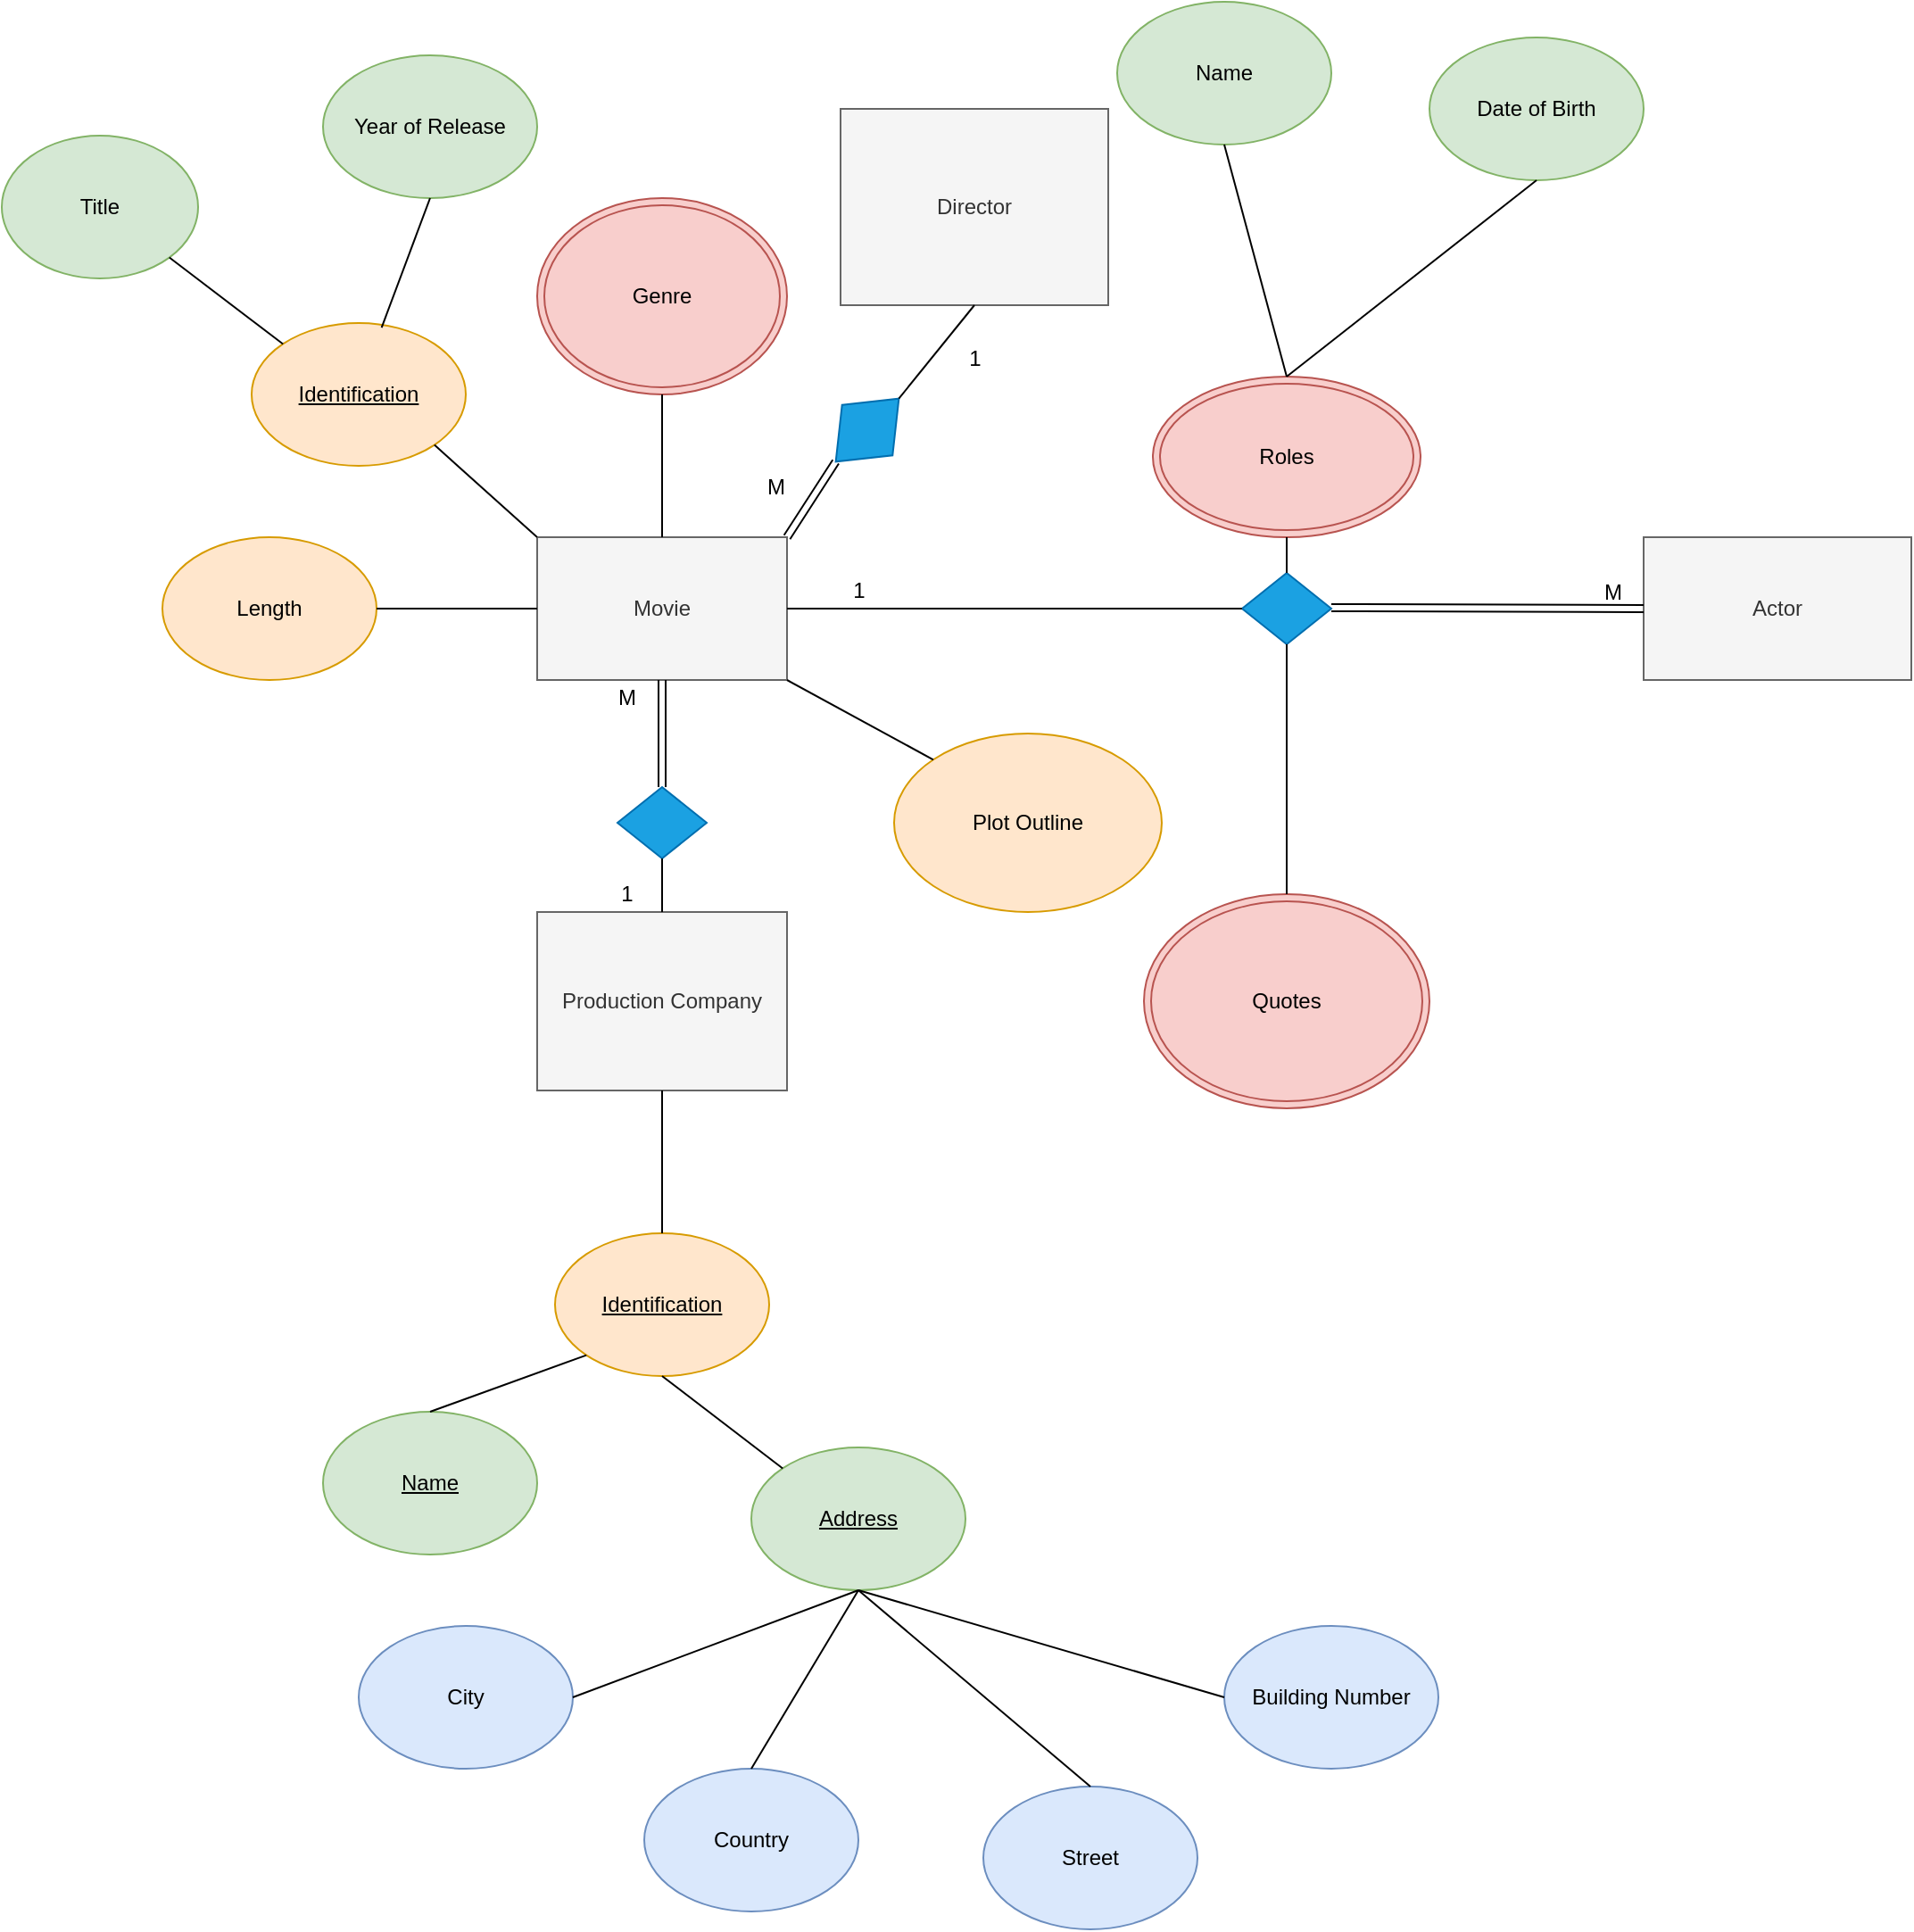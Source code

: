 <mxfile version="16.3.0" type="github">
  <diagram id="sgW8315THJMmDeOMLILc" name="Page-1">
    <mxGraphModel dx="1536" dy="1993" grid="1" gridSize="10" guides="1" tooltips="1" connect="1" arrows="1" fold="1" page="1" pageScale="1" pageWidth="850" pageHeight="1100" math="0" shadow="0">
      <root>
        <mxCell id="0" />
        <mxCell id="1" parent="0" />
        <mxCell id="68K0g6yoqlShgge0QlgU-1" value="Movie" style="rounded=0;whiteSpace=wrap;html=1;fillColor=#f5f5f5;strokeColor=#666666;fontColor=#333333;" parent="1" vertex="1">
          <mxGeometry x="320" y="240" width="140" height="80" as="geometry" />
        </mxCell>
        <mxCell id="68K0g6yoqlShgge0QlgU-12" value="Genre" style="ellipse;shape=doubleEllipse;whiteSpace=wrap;html=1;fillColor=#f8cecc;strokeColor=#b85450;" parent="1" vertex="1">
          <mxGeometry x="320" y="50" width="140" height="110" as="geometry" />
        </mxCell>
        <mxCell id="Qs5P2ZCcg5z2vbFwHX0I-3" value="Title" style="ellipse;whiteSpace=wrap;html=1;fillColor=#d5e8d4;strokeColor=#82b366;" parent="1" vertex="1">
          <mxGeometry x="20" y="15" width="110" height="80" as="geometry" />
        </mxCell>
        <mxCell id="Qs5P2ZCcg5z2vbFwHX0I-5" value="Length" style="ellipse;whiteSpace=wrap;html=1;fillColor=#ffe6cc;strokeColor=#d79b00;" parent="1" vertex="1">
          <mxGeometry x="110" y="240" width="120" height="80" as="geometry" />
        </mxCell>
        <mxCell id="Qs5P2ZCcg5z2vbFwHX0I-6" value="Year of Release" style="ellipse;whiteSpace=wrap;html=1;fillColor=#d5e8d4;strokeColor=#82b366;" parent="1" vertex="1">
          <mxGeometry x="200" y="-30" width="120" height="80" as="geometry" />
        </mxCell>
        <mxCell id="Qs5P2ZCcg5z2vbFwHX0I-8" value="Plot Outline" style="ellipse;whiteSpace=wrap;html=1;fillColor=#ffe6cc;strokeColor=#d79b00;" parent="1" vertex="1">
          <mxGeometry x="520" y="350" width="150" height="100" as="geometry" />
        </mxCell>
        <mxCell id="Qs5P2ZCcg5z2vbFwHX0I-9" value="&lt;u&gt;Name&lt;/u&gt;" style="ellipse;whiteSpace=wrap;html=1;fillColor=#d5e8d4;strokeColor=#82b366;" parent="1" vertex="1">
          <mxGeometry x="200" y="730" width="120" height="80" as="geometry" />
        </mxCell>
        <mxCell id="Qs5P2ZCcg5z2vbFwHX0I-10" value="&lt;u&gt;Address&lt;/u&gt;" style="ellipse;whiteSpace=wrap;html=1;fillColor=#d5e8d4;strokeColor=#82b366;" parent="1" vertex="1">
          <mxGeometry x="440" y="750" width="120" height="80" as="geometry" />
        </mxCell>
        <mxCell id="Qs5P2ZCcg5z2vbFwHX0I-11" value="Country" style="ellipse;whiteSpace=wrap;html=1;fillColor=#dae8fc;strokeColor=#6c8ebf;" parent="1" vertex="1">
          <mxGeometry x="380" y="930" width="120" height="80" as="geometry" />
        </mxCell>
        <mxCell id="Qs5P2ZCcg5z2vbFwHX0I-12" value="City" style="ellipse;whiteSpace=wrap;html=1;fillColor=#dae8fc;strokeColor=#6c8ebf;" parent="1" vertex="1">
          <mxGeometry x="220" y="850" width="120" height="80" as="geometry" />
        </mxCell>
        <mxCell id="Qs5P2ZCcg5z2vbFwHX0I-13" value="Street" style="ellipse;whiteSpace=wrap;html=1;fillColor=#dae8fc;strokeColor=#6c8ebf;" parent="1" vertex="1">
          <mxGeometry x="570" y="940" width="120" height="80" as="geometry" />
        </mxCell>
        <mxCell id="Qs5P2ZCcg5z2vbFwHX0I-14" value="Building Number" style="ellipse;whiteSpace=wrap;html=1;fillColor=#dae8fc;strokeColor=#6c8ebf;" parent="1" vertex="1">
          <mxGeometry x="705" y="850" width="120" height="80" as="geometry" />
        </mxCell>
        <mxCell id="Qs5P2ZCcg5z2vbFwHX0I-15" value="Actor" style="rounded=0;whiteSpace=wrap;html=1;fillColor=#f5f5f5;strokeColor=#666666;fontColor=#333333;" parent="1" vertex="1">
          <mxGeometry x="940" y="240" width="150" height="80" as="geometry" />
        </mxCell>
        <mxCell id="Qs5P2ZCcg5z2vbFwHX0I-17" value="Name" style="ellipse;whiteSpace=wrap;html=1;fillColor=#d5e8d4;strokeColor=#82b366;" parent="1" vertex="1">
          <mxGeometry x="645" y="-60" width="120" height="80" as="geometry" />
        </mxCell>
        <mxCell id="Qs5P2ZCcg5z2vbFwHX0I-19" value="Quotes" style="ellipse;shape=doubleEllipse;whiteSpace=wrap;html=1;fillColor=#f8cecc;strokeColor=#b85450;" parent="1" vertex="1">
          <mxGeometry x="660" y="440" width="160" height="120" as="geometry" />
        </mxCell>
        <mxCell id="Qs5P2ZCcg5z2vbFwHX0I-22" value="" style="rhombus;whiteSpace=wrap;html=1;fillColor=#1ba1e2;strokeColor=#006EAF;fontColor=#ffffff;" parent="1" vertex="1">
          <mxGeometry x="715" y="260" width="50" height="40" as="geometry" />
        </mxCell>
        <mxCell id="Qs5P2ZCcg5z2vbFwHX0I-30" value="Date of Birth" style="ellipse;whiteSpace=wrap;html=1;fillColor=#d5e8d4;strokeColor=#82b366;" parent="1" vertex="1">
          <mxGeometry x="820" y="-40" width="120" height="80" as="geometry" />
        </mxCell>
        <mxCell id="Qs5P2ZCcg5z2vbFwHX0I-31" value="Roles" style="ellipse;shape=doubleEllipse;whiteSpace=wrap;html=1;fillColor=#f8cecc;strokeColor=#b85450;" parent="1" vertex="1">
          <mxGeometry x="665" y="150" width="150" height="90" as="geometry" />
        </mxCell>
        <mxCell id="Qs5P2ZCcg5z2vbFwHX0I-32" value="" style="rhombus;whiteSpace=wrap;html=1;fillColor=#1ba1e2;strokeColor=#006EAF;fontColor=#ffffff;" parent="1" vertex="1">
          <mxGeometry x="365" y="380" width="50" height="40" as="geometry" />
        </mxCell>
        <mxCell id="Qs5P2ZCcg5z2vbFwHX0I-37" value="" style="endArrow=none;html=1;entryX=0;entryY=0.5;entryDx=0;entryDy=0;exitX=1;exitY=0.5;exitDx=0;exitDy=0;" parent="1" source="68K0g6yoqlShgge0QlgU-1" target="Qs5P2ZCcg5z2vbFwHX0I-22" edge="1">
          <mxGeometry width="50" height="50" relative="1" as="geometry">
            <mxPoint x="500" y="340" as="sourcePoint" />
            <mxPoint x="550" y="290" as="targetPoint" />
          </mxGeometry>
        </mxCell>
        <mxCell id="Qs5P2ZCcg5z2vbFwHX0I-38" value="" style="endArrow=none;html=1;entryX=0.5;entryY=1;entryDx=0;entryDy=0;exitX=0.5;exitY=0;exitDx=0;exitDy=0;" parent="1" source="Qs5P2ZCcg5z2vbFwHX0I-19" target="Qs5P2ZCcg5z2vbFwHX0I-22" edge="1">
          <mxGeometry width="50" height="50" relative="1" as="geometry">
            <mxPoint x="500" y="340" as="sourcePoint" />
            <mxPoint x="550" y="290" as="targetPoint" />
          </mxGeometry>
        </mxCell>
        <mxCell id="Qs5P2ZCcg5z2vbFwHX0I-41" value="" style="endArrow=none;html=1;exitX=0.5;exitY=0;exitDx=0;exitDy=0;entryX=0.5;entryY=1;entryDx=0;entryDy=0;" parent="1" source="Qs5P2ZCcg5z2vbFwHX0I-11" target="Qs5P2ZCcg5z2vbFwHX0I-10" edge="1">
          <mxGeometry width="50" height="50" relative="1" as="geometry">
            <mxPoint x="540" y="740" as="sourcePoint" />
            <mxPoint x="590" y="690" as="targetPoint" />
          </mxGeometry>
        </mxCell>
        <mxCell id="Qs5P2ZCcg5z2vbFwHX0I-43" value="" style="endArrow=none;html=1;exitX=1;exitY=0.5;exitDx=0;exitDy=0;entryX=0.5;entryY=1;entryDx=0;entryDy=0;" parent="1" source="Qs5P2ZCcg5z2vbFwHX0I-12" target="Qs5P2ZCcg5z2vbFwHX0I-10" edge="1">
          <mxGeometry width="50" height="50" relative="1" as="geometry">
            <mxPoint x="540" y="740" as="sourcePoint" />
            <mxPoint x="590" y="690" as="targetPoint" />
          </mxGeometry>
        </mxCell>
        <mxCell id="Qs5P2ZCcg5z2vbFwHX0I-44" value="" style="endArrow=none;html=1;exitX=0.5;exitY=0;exitDx=0;exitDy=0;" parent="1" source="Qs5P2ZCcg5z2vbFwHX0I-13" edge="1">
          <mxGeometry width="50" height="50" relative="1" as="geometry">
            <mxPoint x="540" y="740" as="sourcePoint" />
            <mxPoint x="500" y="830" as="targetPoint" />
          </mxGeometry>
        </mxCell>
        <mxCell id="Qs5P2ZCcg5z2vbFwHX0I-45" value="" style="endArrow=none;html=1;entryX=0;entryY=0.5;entryDx=0;entryDy=0;exitX=0.5;exitY=1;exitDx=0;exitDy=0;" parent="1" source="Qs5P2ZCcg5z2vbFwHX0I-10" target="Qs5P2ZCcg5z2vbFwHX0I-14" edge="1">
          <mxGeometry width="50" height="50" relative="1" as="geometry">
            <mxPoint x="540" y="740" as="sourcePoint" />
            <mxPoint x="590" y="690" as="targetPoint" />
          </mxGeometry>
        </mxCell>
        <mxCell id="Qs5P2ZCcg5z2vbFwHX0I-46" value="" style="endArrow=none;html=1;exitX=1;exitY=0.5;exitDx=0;exitDy=0;" parent="1" source="Qs5P2ZCcg5z2vbFwHX0I-5" edge="1">
          <mxGeometry width="50" height="50" relative="1" as="geometry">
            <mxPoint x="500" y="330" as="sourcePoint" />
            <mxPoint x="320" y="280" as="targetPoint" />
          </mxGeometry>
        </mxCell>
        <mxCell id="Qs5P2ZCcg5z2vbFwHX0I-48" value="" style="endArrow=none;html=1;exitX=0.5;exitY=0;exitDx=0;exitDy=0;entryX=0.5;entryY=1;entryDx=0;entryDy=0;" parent="1" source="68K0g6yoqlShgge0QlgU-1" target="68K0g6yoqlShgge0QlgU-12" edge="1">
          <mxGeometry width="50" height="50" relative="1" as="geometry">
            <mxPoint x="500" y="220" as="sourcePoint" />
            <mxPoint x="550" y="170" as="targetPoint" />
          </mxGeometry>
        </mxCell>
        <mxCell id="Qs5P2ZCcg5z2vbFwHX0I-51" value="" style="endArrow=none;html=1;exitX=0.5;exitY=1;exitDx=0;exitDy=0;entryX=0.5;entryY=0;entryDx=0;entryDy=0;" parent="1" source="Qs5P2ZCcg5z2vbFwHX0I-17" target="Qs5P2ZCcg5z2vbFwHX0I-31" edge="1">
          <mxGeometry width="50" height="50" relative="1" as="geometry">
            <mxPoint x="980" y="360" as="sourcePoint" />
            <mxPoint x="1030" y="310" as="targetPoint" />
          </mxGeometry>
        </mxCell>
        <mxCell id="Qs5P2ZCcg5z2vbFwHX0I-52" value="" style="endArrow=none;html=1;exitX=0.5;exitY=1;exitDx=0;exitDy=0;entryX=0.5;entryY=0;entryDx=0;entryDy=0;" parent="1" source="Qs5P2ZCcg5z2vbFwHX0I-30" target="Qs5P2ZCcg5z2vbFwHX0I-31" edge="1">
          <mxGeometry width="50" height="50" relative="1" as="geometry">
            <mxPoint x="980" y="360" as="sourcePoint" />
            <mxPoint x="1030" y="310" as="targetPoint" />
          </mxGeometry>
        </mxCell>
        <mxCell id="Qs5P2ZCcg5z2vbFwHX0I-53" value="" style="endArrow=none;html=1;entryX=0;entryY=0;entryDx=0;entryDy=0;exitX=1;exitY=1;exitDx=0;exitDy=0;" parent="1" source="68K0g6yoqlShgge0QlgU-1" target="Qs5P2ZCcg5z2vbFwHX0I-8" edge="1">
          <mxGeometry width="50" height="50" relative="1" as="geometry">
            <mxPoint x="470" y="360" as="sourcePoint" />
            <mxPoint x="520" y="310" as="targetPoint" />
          </mxGeometry>
        </mxCell>
        <mxCell id="Qs5P2ZCcg5z2vbFwHX0I-55" value="Director" style="rounded=0;whiteSpace=wrap;html=1;fillColor=#f5f5f5;strokeColor=#666666;fontColor=#333333;" parent="1" vertex="1">
          <mxGeometry x="490" width="150" height="110" as="geometry" />
        </mxCell>
        <mxCell id="Qs5P2ZCcg5z2vbFwHX0I-58" value="" style="rhombus;whiteSpace=wrap;html=1;fillColor=#1ba1e2;strokeColor=#006EAF;fontColor=#ffffff;rotation=-45;" parent="1" vertex="1">
          <mxGeometry x="480" y="160" width="50" height="40" as="geometry" />
        </mxCell>
        <mxCell id="Qs5P2ZCcg5z2vbFwHX0I-61" value="" style="endArrow=none;html=1;exitX=1;exitY=0.5;exitDx=0;exitDy=0;entryX=0.5;entryY=1;entryDx=0;entryDy=0;" parent="1" source="Qs5P2ZCcg5z2vbFwHX0I-58" target="Qs5P2ZCcg5z2vbFwHX0I-55" edge="1">
          <mxGeometry width="50" height="50" relative="1" as="geometry">
            <mxPoint x="860" y="330" as="sourcePoint" />
            <mxPoint x="1180" y="-30" as="targetPoint" />
          </mxGeometry>
        </mxCell>
        <mxCell id="Qs5P2ZCcg5z2vbFwHX0I-66" value="1" style="text;html=1;align=center;verticalAlign=middle;resizable=0;points=[];autosize=1;strokeColor=none;" parent="1" vertex="1">
          <mxGeometry x="360" y="430" width="20" height="20" as="geometry" />
        </mxCell>
        <mxCell id="Qs5P2ZCcg5z2vbFwHX0I-67" value="M" style="text;html=1;align=center;verticalAlign=middle;resizable=0;points=[];autosize=1;strokeColor=none;" parent="1" vertex="1">
          <mxGeometry x="355" y="320" width="30" height="20" as="geometry" />
        </mxCell>
        <mxCell id="Qs5P2ZCcg5z2vbFwHX0I-71" value="Production Company" style="rounded=0;whiteSpace=wrap;html=1;fillColor=#f5f5f5;strokeColor=#666666;fontColor=#333333;" parent="1" vertex="1">
          <mxGeometry x="320" y="450" width="140" height="100" as="geometry" />
        </mxCell>
        <mxCell id="Qs5P2ZCcg5z2vbFwHX0I-74" value="" style="endArrow=none;html=1;exitX=0.5;exitY=0;exitDx=0;exitDy=0;entryX=0.5;entryY=1;entryDx=0;entryDy=0;" parent="1" source="Qs5P2ZCcg5z2vbFwHX0I-71" target="Qs5P2ZCcg5z2vbFwHX0I-32" edge="1">
          <mxGeometry width="50" height="50" relative="1" as="geometry">
            <mxPoint x="410" y="440" as="sourcePoint" />
            <mxPoint x="460" y="390" as="targetPoint" />
          </mxGeometry>
        </mxCell>
        <mxCell id="MElZlA9q3Xncu6-exDx3-2" value="" style="endArrow=none;html=1;rounded=0;entryX=0.5;entryY=1;entryDx=0;entryDy=0;exitX=0.5;exitY=0;exitDx=0;exitDy=0;" edge="1" parent="1" source="Qs5P2ZCcg5z2vbFwHX0I-22" target="Qs5P2ZCcg5z2vbFwHX0I-31">
          <mxGeometry width="50" height="50" relative="1" as="geometry">
            <mxPoint x="640" y="330" as="sourcePoint" />
            <mxPoint x="690" y="280" as="targetPoint" />
          </mxGeometry>
        </mxCell>
        <mxCell id="MElZlA9q3Xncu6-exDx3-3" value="" style="shape=link;html=1;rounded=0;entryX=0.5;entryY=1;entryDx=0;entryDy=0;exitX=0.5;exitY=0;exitDx=0;exitDy=0;" edge="1" parent="1" source="Qs5P2ZCcg5z2vbFwHX0I-32" target="68K0g6yoqlShgge0QlgU-1">
          <mxGeometry relative="1" as="geometry">
            <mxPoint x="390" y="370" as="sourcePoint" />
            <mxPoint x="750" y="400" as="targetPoint" />
          </mxGeometry>
        </mxCell>
        <mxCell id="MElZlA9q3Xncu6-exDx3-5" value="" style="shape=link;html=1;rounded=0;entryX=0;entryY=0.5;entryDx=0;entryDy=0;" edge="1" parent="1" target="Qs5P2ZCcg5z2vbFwHX0I-15">
          <mxGeometry relative="1" as="geometry">
            <mxPoint x="765" y="279.44" as="sourcePoint" />
            <mxPoint x="925" y="279.44" as="targetPoint" />
          </mxGeometry>
        </mxCell>
        <mxCell id="MElZlA9q3Xncu6-exDx3-6" value="M" style="resizable=0;html=1;align=right;verticalAlign=bottom;" connectable="0" vertex="1" parent="MElZlA9q3Xncu6-exDx3-5">
          <mxGeometry x="1" relative="1" as="geometry">
            <mxPoint x="-11" as="offset" />
          </mxGeometry>
        </mxCell>
        <mxCell id="MElZlA9q3Xncu6-exDx3-7" value="" style="shape=link;html=1;rounded=0;entryX=1;entryY=0;entryDx=0;entryDy=0;exitX=0;exitY=0.5;exitDx=0;exitDy=0;" edge="1" parent="1" source="Qs5P2ZCcg5z2vbFwHX0I-58" target="68K0g6yoqlShgge0QlgU-1">
          <mxGeometry relative="1" as="geometry">
            <mxPoint x="410" y="230" as="sourcePoint" />
            <mxPoint x="570" y="230" as="targetPoint" />
          </mxGeometry>
        </mxCell>
        <mxCell id="MElZlA9q3Xncu6-exDx3-8" value="M" style="resizable=0;html=1;align=right;verticalAlign=bottom;" connectable="0" vertex="1" parent="MElZlA9q3Xncu6-exDx3-7">
          <mxGeometry x="1" relative="1" as="geometry">
            <mxPoint y="-20" as="offset" />
          </mxGeometry>
        </mxCell>
        <mxCell id="MElZlA9q3Xncu6-exDx3-9" value="1" style="text;html=1;align=center;verticalAlign=middle;resizable=0;points=[];autosize=1;strokeColor=none;fillColor=none;" vertex="1" parent="1">
          <mxGeometry x="555" y="130" width="20" height="20" as="geometry" />
        </mxCell>
        <mxCell id="MElZlA9q3Xncu6-exDx3-10" value="1" style="text;html=1;align=center;verticalAlign=middle;resizable=0;points=[];autosize=1;strokeColor=none;fillColor=none;" vertex="1" parent="1">
          <mxGeometry x="490" y="260" width="20" height="20" as="geometry" />
        </mxCell>
        <mxCell id="MElZlA9q3Xncu6-exDx3-11" value="&lt;u&gt;Identification&lt;/u&gt;" style="ellipse;whiteSpace=wrap;html=1;fillColor=#ffe6cc;strokeColor=#d79b00;" vertex="1" parent="1">
          <mxGeometry x="160" y="120" width="120" height="80" as="geometry" />
        </mxCell>
        <mxCell id="MElZlA9q3Xncu6-exDx3-12" value="" style="endArrow=none;html=1;rounded=0;exitX=0;exitY=0;exitDx=0;exitDy=0;entryX=1;entryY=1;entryDx=0;entryDy=0;" edge="1" parent="1" source="MElZlA9q3Xncu6-exDx3-11" target="Qs5P2ZCcg5z2vbFwHX0I-3">
          <mxGeometry width="50" height="50" relative="1" as="geometry">
            <mxPoint x="710" y="-30" as="sourcePoint" />
            <mxPoint x="760" y="-80" as="targetPoint" />
          </mxGeometry>
        </mxCell>
        <mxCell id="MElZlA9q3Xncu6-exDx3-13" value="" style="endArrow=none;html=1;rounded=0;entryX=0.5;entryY=1;entryDx=0;entryDy=0;exitX=0.607;exitY=0.032;exitDx=0;exitDy=0;exitPerimeter=0;" edge="1" parent="1" source="MElZlA9q3Xncu6-exDx3-11" target="Qs5P2ZCcg5z2vbFwHX0I-6">
          <mxGeometry width="50" height="50" relative="1" as="geometry">
            <mxPoint x="710" y="80" as="sourcePoint" />
            <mxPoint x="760" y="30" as="targetPoint" />
          </mxGeometry>
        </mxCell>
        <mxCell id="MElZlA9q3Xncu6-exDx3-14" value="" style="endArrow=none;html=1;rounded=0;exitX=0;exitY=0;exitDx=0;exitDy=0;entryX=1;entryY=1;entryDx=0;entryDy=0;" edge="1" parent="1" source="68K0g6yoqlShgge0QlgU-1" target="MElZlA9q3Xncu6-exDx3-11">
          <mxGeometry width="50" height="50" relative="1" as="geometry">
            <mxPoint x="710" y="80" as="sourcePoint" />
            <mxPoint x="760" y="30" as="targetPoint" />
          </mxGeometry>
        </mxCell>
        <mxCell id="MElZlA9q3Xncu6-exDx3-15" value="&lt;u&gt;Identification&lt;/u&gt;" style="ellipse;whiteSpace=wrap;html=1;fillColor=#ffe6cc;strokeColor=#d79b00;" vertex="1" parent="1">
          <mxGeometry x="330" y="630" width="120" height="80" as="geometry" />
        </mxCell>
        <mxCell id="MElZlA9q3Xncu6-exDx3-16" value="" style="endArrow=none;html=1;rounded=0;exitX=0.5;exitY=1;exitDx=0;exitDy=0;entryX=0;entryY=0;entryDx=0;entryDy=0;" edge="1" parent="1" source="MElZlA9q3Xncu6-exDx3-15" target="Qs5P2ZCcg5z2vbFwHX0I-10">
          <mxGeometry width="50" height="50" relative="1" as="geometry">
            <mxPoint x="710" y="700" as="sourcePoint" />
            <mxPoint x="760" y="650" as="targetPoint" />
          </mxGeometry>
        </mxCell>
        <mxCell id="MElZlA9q3Xncu6-exDx3-17" value="" style="endArrow=none;html=1;rounded=0;exitX=0.5;exitY=0;exitDx=0;exitDy=0;entryX=0;entryY=1;entryDx=0;entryDy=0;" edge="1" parent="1" source="Qs5P2ZCcg5z2vbFwHX0I-9" target="MElZlA9q3Xncu6-exDx3-15">
          <mxGeometry width="50" height="50" relative="1" as="geometry">
            <mxPoint x="260" y="730" as="sourcePoint" />
            <mxPoint x="760" y="650" as="targetPoint" />
          </mxGeometry>
        </mxCell>
        <mxCell id="MElZlA9q3Xncu6-exDx3-18" value="" style="endArrow=none;html=1;rounded=0;entryX=0.5;entryY=1;entryDx=0;entryDy=0;exitX=0.5;exitY=0;exitDx=0;exitDy=0;" edge="1" parent="1" source="MElZlA9q3Xncu6-exDx3-15" target="Qs5P2ZCcg5z2vbFwHX0I-71">
          <mxGeometry width="50" height="50" relative="1" as="geometry">
            <mxPoint x="710" y="700" as="sourcePoint" />
            <mxPoint x="760" y="650" as="targetPoint" />
          </mxGeometry>
        </mxCell>
      </root>
    </mxGraphModel>
  </diagram>
</mxfile>
